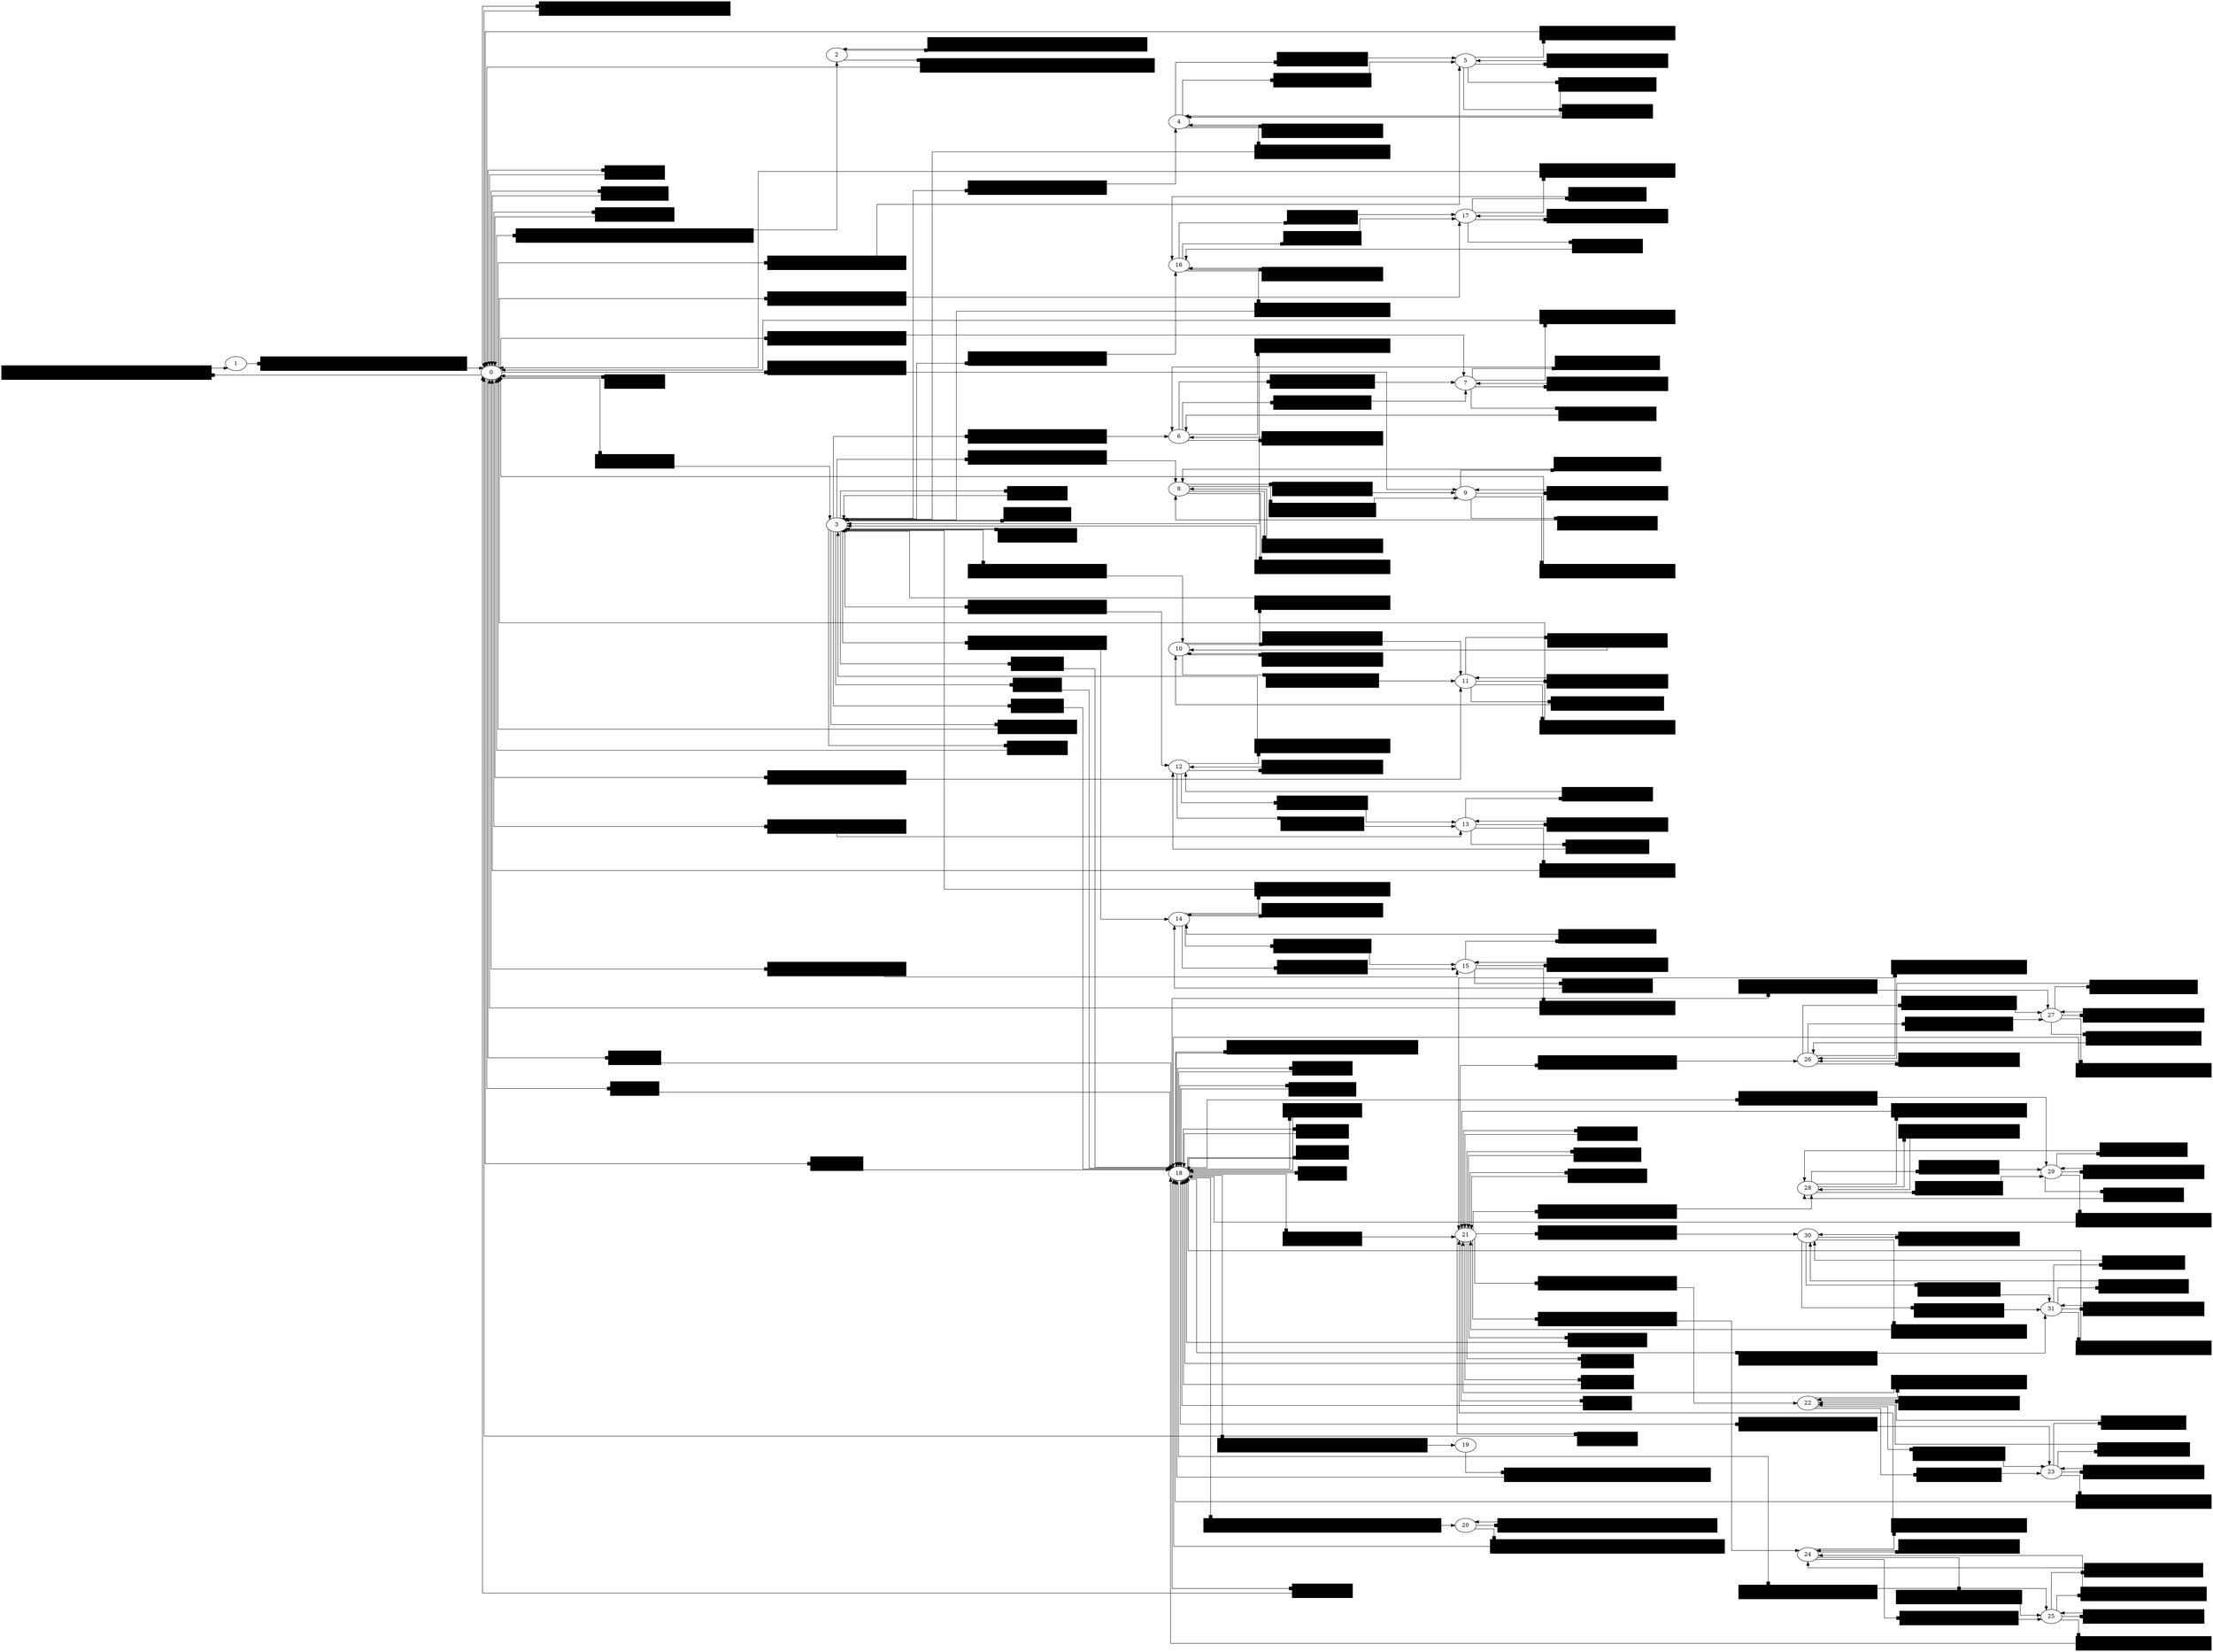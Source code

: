 digraph G {

	rankdir="LR";
	splines=ortho;

	E0 [label="'mouseover' on '#131-125'='svg'][1]/*[name()='g'][1]/*[name()='rect'][1])", shape="box", style="filled", fillcolor="#000000", fontcolor="#000000"];
	0 -> E0 [arrowhead="box"];
	E0 -> 1;

	E1 [label="'click' on '#svgM rect.legendSquare'='svg'][1]/*[name()='rect'][1])", shape="box", style="filled", fillcolor="#000000", fontcolor="#000000"];
	0 -> E1 [arrowhead="box"];
	E1 -> 0;

	E2 [label="'mouseover' on '#svgS g circle.dot'='svg'][1]/*[name()='g'][1]/*[name()='circle'][1])", shape="box", style="filled", fillcolor="#000000", fontcolor="#000000"];
	0 -> E2 [arrowhead="box"];
	E2 -> 2;

	E3 [label="'click' on '#all-only'", shape="box", style="filled", fillcolor="#000000", fontcolor="#000000"];
	0 -> E3 [arrowhead="box"];
	E3 -> 0;

	E4 [label="'change' on '#all-only'", shape="box", style="filled", fillcolor="#000000", fontcolor="#000000"];
	0 -> E4 [arrowhead="box"];
	E4 -> 0;

	E5 [label="'click' on '#list-area input'", shape="box", style="filled", fillcolor="#000000", fontcolor="#000000"];
	0 -> E5 [arrowhead="box"];
	E5 -> 0;

	E6 [label="'click' on '#list-area input'", shape="box", style="filled", fillcolor="#000000", fontcolor="#000000"];
	0 -> E6 [arrowhead="box"];
	E6 -> 3;

	E7 [label="'mouseover' on '#list-area table tbody tr td.atd'", shape="box", style="filled", fillcolor="#000000", fontcolor="#000000"];
	0 -> E7 [arrowhead="box"];
	E7 -> 5;

	E8 [label="'mouseover' on '#list-area table tbody tr td.atd'", shape="box", style="filled", fillcolor="#000000", fontcolor="#000000"];
	0 -> E8 [arrowhead="box"];
	E8 -> 7;

	E9 [label="'mouseover' on '#list-area table tbody tr td.atd'", shape="box", style="filled", fillcolor="#000000", fontcolor="#000000"];
	0 -> E9 [arrowhead="box"];
	E9 -> 9;

	E10 [label="'mouseover' on '#list-area table tbody tr td.atd'", shape="box", style="filled", fillcolor="#000000", fontcolor="#000000"];
	0 -> E10 [arrowhead="box"];
	E10 -> 11;

	E11 [label="'mouseover' on '#list-area table tbody tr td.atd'", shape="box", style="filled", fillcolor="#000000", fontcolor="#000000"];
	0 -> E11 [arrowhead="box"];
	E11 -> 13;

	E12 [label="'mouseover' on '#list-area table tbody tr td.atd'", shape="box", style="filled", fillcolor="#000000", fontcolor="#000000"];
	0 -> E12 [arrowhead="box"];
	E12 -> 15;

	E13 [label="'mouseover' on '#list-area table tbody tr td.atd'", shape="box", style="filled", fillcolor="#000000", fontcolor="#000000"];
	0 -> E13 [arrowhead="box"];
	E13 -> 17;

	E14 [label="'click' on '#cancdis'", shape="box", style="filled", fillcolor="#000000", fontcolor="#000000"];
	0 -> E14 [arrowhead="box"];
	E14 -> 0;

	E15 [label="'click' on '#t5d1'", shape="box", style="filled", fillcolor="#000000", fontcolor="#000000"];
	0 -> E15 [arrowhead="box"];
	E15 -> 18;

	E16 [label="'click' on '#t5d2'", shape="box", style="filled", fillcolor="#000000", fontcolor="#000000"];
	0 -> E16 [arrowhead="box"];
	E16 -> 18;

	E17 [label="'click' on '#t5s'", shape="box", style="filled", fillcolor="#000000", fontcolor="#000000"];
	0 -> E17 [arrowhead="box"];
	E17 -> 18;

	E18 [label="'mouseout' on '#131-125'='svg'][1]/*[name()='g'][1]/*[name()='rect'][1])", shape="box", style="filled", fillcolor="#000000", fontcolor="#000000"];
	1 -> E18 [arrowhead="box"];
	E18 -> 0;

	E19 [label="'mouseout' on '#svgS g circle.dot'='svg'][1]/*[name()='g'][1]/*[name()='circle'][1])", shape="box", style="filled", fillcolor="#000000", fontcolor="#000000"];
	2 -> E19 [arrowhead="box"];
	E19 -> 0;

	E20 [label="'click' on '#svgS g circle.dot'='svg'][1]/*[name()='g'][1]/*[name()='circle'][1])", shape="box", style="filled", fillcolor="#000000", fontcolor="#000000"];
	2 -> E20 [arrowhead="box"];
	E20 -> 2;

	E21 [label="'click' on '#all-only'", shape="box", style="filled", fillcolor="#000000", fontcolor="#000000"];
	3 -> E21 [arrowhead="box"];
	E21 -> 3;

	E22 [label="'change' on '#all-only'", shape="box", style="filled", fillcolor="#000000", fontcolor="#000000"];
	3 -> E22 [arrowhead="box"];
	E22 -> 3;

	E23 [label="'click' on '#list-area input'", shape="box", style="filled", fillcolor="#000000", fontcolor="#000000"];
	3 -> E23 [arrowhead="box"];
	E23 -> 0;

	E24 [label="'click' on '#list-area input'", shape="box", style="filled", fillcolor="#000000", fontcolor="#000000"];
	3 -> E24 [arrowhead="box"];
	E24 -> 3;

	E25 [label="'mouseover' on '#list-area table tbody tr td.atd'", shape="box", style="filled", fillcolor="#000000", fontcolor="#000000"];
	3 -> E25 [arrowhead="box"];
	E25 -> 4;

	E26 [label="'mouseover' on '#list-area table tbody tr td.atd'", shape="box", style="filled", fillcolor="#000000", fontcolor="#000000"];
	3 -> E26 [arrowhead="box"];
	E26 -> 6;

	E27 [label="'mouseover' on '#list-area table tbody tr td.atd'", shape="box", style="filled", fillcolor="#000000", fontcolor="#000000"];
	3 -> E27 [arrowhead="box"];
	E27 -> 8;

	E28 [label="'mouseover' on '#list-area table tbody tr td.atd'", shape="box", style="filled", fillcolor="#000000", fontcolor="#000000"];
	3 -> E28 [arrowhead="box"];
	E28 -> 10;

	E29 [label="'mouseover' on '#list-area table tbody tr td.atd'", shape="box", style="filled", fillcolor="#000000", fontcolor="#000000"];
	3 -> E29 [arrowhead="box"];
	E29 -> 12;

	E30 [label="'mouseover' on '#list-area table tbody tr td.atd'", shape="box", style="filled", fillcolor="#000000", fontcolor="#000000"];
	3 -> E30 [arrowhead="box"];
	E30 -> 14;

	E31 [label="'mouseover' on '#list-area table tbody tr td.atd'", shape="box", style="filled", fillcolor="#000000", fontcolor="#000000"];
	3 -> E31 [arrowhead="box"];
	E31 -> 16;

	E32 [label="'click' on '#cancdis'", shape="box", style="filled", fillcolor="#000000", fontcolor="#000000"];
	3 -> E32 [arrowhead="box"];
	E32 -> 0;

	E33 [label="'click' on '#t5d1'", shape="box", style="filled", fillcolor="#000000", fontcolor="#000000"];
	3 -> E33 [arrowhead="box"];
	E33 -> 18;

	E34 [label="'click' on '#t5d2'", shape="box", style="filled", fillcolor="#000000", fontcolor="#000000"];
	3 -> E34 [arrowhead="box"];
	E34 -> 18;

	E35 [label="'click' on '#t5s'", shape="box", style="filled", fillcolor="#000000", fontcolor="#000000"];
	3 -> E35 [arrowhead="box"];
	E35 -> 18;

	E36 [label="'mouseout' on '#list-area table tbody tr td.atd'", shape="box", style="filled", fillcolor="#000000", fontcolor="#000000"];
	4 -> E36 [arrowhead="box"];
	E36 -> 3;

	E37 [label="'click' on '#list-area table tbody tr td.atd'", shape="box", style="filled", fillcolor="#000000", fontcolor="#000000"];
	4 -> E37 [arrowhead="box"];
	E37 -> 4;

	E38 [label="'click' on '#breast neoplasms '", shape="box", style="filled", fillcolor="#000000", fontcolor="#000000"];
	4 -> E38 [arrowhead="box"];
	E38 -> 5;

	E39 [label="'change' on '#breast neoplasms '", shape="box", style="filled", fillcolor="#000000", fontcolor="#000000"];
	4 -> E39 [arrowhead="box"];
	E39 -> 5;

	E40 [label="'mouseout' on '#list-area table tbody tr td.atd'", shape="box", style="filled", fillcolor="#000000", fontcolor="#000000"];
	5 -> E40 [arrowhead="box"];
	E40 -> 0;

	E41 [label="'click' on '#list-area table tbody tr td.atd'", shape="box", style="filled", fillcolor="#000000", fontcolor="#000000"];
	5 -> E41 [arrowhead="box"];
	E41 -> 5;

	E42 [label="'click' on '#breast neoplasms '", shape="box", style="filled", fillcolor="#000000", fontcolor="#000000"];
	5 -> E42 [arrowhead="box"];
	E42 -> 4;

	E43 [label="'change' on '#breast neoplasms '", shape="box", style="filled", fillcolor="#000000", fontcolor="#000000"];
	5 -> E43 [arrowhead="box"];
	E43 -> 4;

	E44 [label="'mouseout' on '#list-area table tbody tr td.atd'", shape="box", style="filled", fillcolor="#000000", fontcolor="#000000"];
	6 -> E44 [arrowhead="box"];
	E44 -> 3;

	E45 [label="'click' on '#list-area table tbody tr td.atd'", shape="box", style="filled", fillcolor="#000000", fontcolor="#000000"];
	6 -> E45 [arrowhead="box"];
	E45 -> 6;

	E46 [label="'click' on '#carcinoma renal cell '", shape="box", style="filled", fillcolor="#000000", fontcolor="#000000"];
	6 -> E46 [arrowhead="box"];
	E46 -> 7;

	E47 [label="'change' on '#carcinoma renal cell '", shape="box", style="filled", fillcolor="#000000", fontcolor="#000000"];
	6 -> E47 [arrowhead="box"];
	E47 -> 7;

	E48 [label="'mouseout' on '#list-area table tbody tr td.atd'", shape="box", style="filled", fillcolor="#000000", fontcolor="#000000"];
	7 -> E48 [arrowhead="box"];
	E48 -> 0;

	E49 [label="'click' on '#list-area table tbody tr td.atd'", shape="box", style="filled", fillcolor="#000000", fontcolor="#000000"];
	7 -> E49 [arrowhead="box"];
	E49 -> 7;

	E50 [label="'click' on '#carcinoma renal cell '", shape="box", style="filled", fillcolor="#000000", fontcolor="#000000"];
	7 -> E50 [arrowhead="box"];
	E50 -> 6;

	E51 [label="'change' on '#carcinoma renal cell '", shape="box", style="filled", fillcolor="#000000", fontcolor="#000000"];
	7 -> E51 [arrowhead="box"];
	E51 -> 6;

	E52 [label="'mouseout' on '#list-area table tbody tr td.atd'", shape="box", style="filled", fillcolor="#000000", fontcolor="#000000"];
	8 -> E52 [arrowhead="box"];
	E52 -> 3;

	E53 [label="'click' on '#list-area table tbody tr td.atd'", shape="box", style="filled", fillcolor="#000000", fontcolor="#000000"];
	8 -> E53 [arrowhead="box"];
	E53 -> 8;

	E54 [label="'click' on '#colorectal neoplasms '", shape="box", style="filled", fillcolor="#000000", fontcolor="#000000"];
	8 -> E54 [arrowhead="box"];
	E54 -> 9;

	E55 [label="'change' on '#colorectal neoplasms '", shape="box", style="filled", fillcolor="#000000", fontcolor="#000000"];
	8 -> E55 [arrowhead="box"];
	E55 -> 9;

	E56 [label="'mouseout' on '#list-area table tbody tr td.atd'", shape="box", style="filled", fillcolor="#000000", fontcolor="#000000"];
	9 -> E56 [arrowhead="box"];
	E56 -> 0;

	E57 [label="'click' on '#list-area table tbody tr td.atd'", shape="box", style="filled", fillcolor="#000000", fontcolor="#000000"];
	9 -> E57 [arrowhead="box"];
	E57 -> 9;

	E58 [label="'click' on '#colorectal neoplasms '", shape="box", style="filled", fillcolor="#000000", fontcolor="#000000"];
	9 -> E58 [arrowhead="box"];
	E58 -> 8;

	E59 [label="'change' on '#colorectal neoplasms '", shape="box", style="filled", fillcolor="#000000", fontcolor="#000000"];
	9 -> E59 [arrowhead="box"];
	E59 -> 8;

	E60 [label="'mouseout' on '#list-area table tbody tr td.atd'", shape="box", style="filled", fillcolor="#000000", fontcolor="#000000"];
	10 -> E60 [arrowhead="box"];
	E60 -> 3;

	E61 [label="'click' on '#list-area table tbody tr td.atd'", shape="box", style="filled", fillcolor="#000000", fontcolor="#000000"];
	10 -> E61 [arrowhead="box"];
	E61 -> 10;

	E62 [label="'click' on '#head and neck neoplasms '", shape="box", style="filled", fillcolor="#000000", fontcolor="#000000"];
	10 -> E62 [arrowhead="box"];
	E62 -> 11;

	E63 [label="'change' on '#head and neck neoplasms '", shape="box", style="filled", fillcolor="#000000", fontcolor="#000000"];
	10 -> E63 [arrowhead="box"];
	E63 -> 11;

	E64 [label="'mouseout' on '#list-area table tbody tr td.atd'", shape="box", style="filled", fillcolor="#000000", fontcolor="#000000"];
	11 -> E64 [arrowhead="box"];
	E64 -> 0;

	E65 [label="'click' on '#list-area table tbody tr td.atd'", shape="box", style="filled", fillcolor="#000000", fontcolor="#000000"];
	11 -> E65 [arrowhead="box"];
	E65 -> 11;

	E66 [label="'click' on '#head and neck neoplasms '", shape="box", style="filled", fillcolor="#000000", fontcolor="#000000"];
	11 -> E66 [arrowhead="box"];
	E66 -> 10;

	E67 [label="'change' on '#head and neck neoplasms '", shape="box", style="filled", fillcolor="#000000", fontcolor="#000000"];
	11 -> E67 [arrowhead="box"];
	E67 -> 10;

	E68 [label="'mouseout' on '#list-area table tbody tr td.atd'", shape="box", style="filled", fillcolor="#000000", fontcolor="#000000"];
	12 -> E68 [arrowhead="box"];
	E68 -> 3;

	E69 [label="'click' on '#list-area table tbody tr td.atd'", shape="box", style="filled", fillcolor="#000000", fontcolor="#000000"];
	12 -> E69 [arrowhead="box"];
	E69 -> 12;

	E70 [label="'click' on '#leukemia b-cell '", shape="box", style="filled", fillcolor="#000000", fontcolor="#000000"];
	12 -> E70 [arrowhead="box"];
	E70 -> 13;

	E71 [label="'change' on '#leukemia b-cell '", shape="box", style="filled", fillcolor="#000000", fontcolor="#000000"];
	12 -> E71 [arrowhead="box"];
	E71 -> 13;

	E72 [label="'mouseout' on '#list-area table tbody tr td.atd'", shape="box", style="filled", fillcolor="#000000", fontcolor="#000000"];
	13 -> E72 [arrowhead="box"];
	E72 -> 0;

	E73 [label="'click' on '#list-area table tbody tr td.atd'", shape="box", style="filled", fillcolor="#000000", fontcolor="#000000"];
	13 -> E73 [arrowhead="box"];
	E73 -> 13;

	E74 [label="'click' on '#leukemia b-cell '", shape="box", style="filled", fillcolor="#000000", fontcolor="#000000"];
	13 -> E74 [arrowhead="box"];
	E74 -> 12;

	E75 [label="'change' on '#leukemia b-cell '", shape="box", style="filled", fillcolor="#000000", fontcolor="#000000"];
	13 -> E75 [arrowhead="box"];
	E75 -> 12;

	E76 [label="'mouseout' on '#list-area table tbody tr td.atd'", shape="box", style="filled", fillcolor="#000000", fontcolor="#000000"];
	14 -> E76 [arrowhead="box"];
	E76 -> 3;

	E77 [label="'click' on '#list-area table tbody tr td.atd'", shape="box", style="filled", fillcolor="#000000", fontcolor="#000000"];
	14 -> E77 [arrowhead="box"];
	E77 -> 14;

	E78 [label="'click' on '#leukemia myeloid '", shape="box", style="filled", fillcolor="#000000", fontcolor="#000000"];
	14 -> E78 [arrowhead="box"];
	E78 -> 15;

	E79 [label="'change' on '#leukemia myeloid '", shape="box", style="filled", fillcolor="#000000", fontcolor="#000000"];
	14 -> E79 [arrowhead="box"];
	E79 -> 15;

	E80 [label="'mouseout' on '#list-area table tbody tr td.atd'", shape="box", style="filled", fillcolor="#000000", fontcolor="#000000"];
	15 -> E80 [arrowhead="box"];
	E80 -> 0;

	E81 [label="'click' on '#list-area table tbody tr td.atd'", shape="box", style="filled", fillcolor="#000000", fontcolor="#000000"];
	15 -> E81 [arrowhead="box"];
	E81 -> 15;

	E82 [label="'click' on '#leukemia myeloid '", shape="box", style="filled", fillcolor="#000000", fontcolor="#000000"];
	15 -> E82 [arrowhead="box"];
	E82 -> 14;

	E83 [label="'change' on '#leukemia myeloid '", shape="box", style="filled", fillcolor="#000000", fontcolor="#000000"];
	15 -> E83 [arrowhead="box"];
	E83 -> 14;

	E84 [label="'mouseout' on '#list-area table tbody tr td.atd'", shape="box", style="filled", fillcolor="#000000", fontcolor="#000000"];
	16 -> E84 [arrowhead="box"];
	E84 -> 3;

	E85 [label="'click' on '#list-area table tbody tr td.atd'", shape="box", style="filled", fillcolor="#000000", fontcolor="#000000"];
	16 -> E85 [arrowhead="box"];
	E85 -> 16;

	E86 [label="'click' on '#lymphoma '", shape="box", style="filled", fillcolor="#000000", fontcolor="#000000"];
	16 -> E86 [arrowhead="box"];
	E86 -> 17;

	E87 [label="'change' on '#lymphoma '", shape="box", style="filled", fillcolor="#000000", fontcolor="#000000"];
	16 -> E87 [arrowhead="box"];
	E87 -> 17;

	E88 [label="'mouseout' on '#list-area table tbody tr td.atd'", shape="box", style="filled", fillcolor="#000000", fontcolor="#000000"];
	17 -> E88 [arrowhead="box"];
	E88 -> 0;

	E89 [label="'click' on '#list-area table tbody tr td.atd'", shape="box", style="filled", fillcolor="#000000", fontcolor="#000000"];
	17 -> E89 [arrowhead="box"];
	E89 -> 17;

	E90 [label="'click' on '#lymphoma '", shape="box", style="filled", fillcolor="#000000", fontcolor="#000000"];
	17 -> E90 [arrowhead="box"];
	E90 -> 16;

	E91 [label="'change' on '#lymphoma '", shape="box", style="filled", fillcolor="#000000", fontcolor="#000000"];
	17 -> E91 [arrowhead="box"];
	E91 -> 16;

	E92 [label="'mouseover' on '#718-629'='svg'][1]/*[name()='g'][1]/*[name()='rect'][1])", shape="box", style="filled", fillcolor="#000000", fontcolor="#000000"];
	18 -> E92 [arrowhead="box"];
	E92 -> 19;

	E93 [label="'click' on '#svgM rect.legendSquare'='svg'][1]/*[name()='rect'][1])", shape="box", style="filled", fillcolor="#000000", fontcolor="#000000"];
	18 -> E93 [arrowhead="box"];
	E93 -> 18;

	E94 [label="'mouseover' on '#svgS g circle.dot'='svg'][1]/*[name()='g'][1]/*[name()='circle'][1])", shape="box", style="filled", fillcolor="#000000", fontcolor="#000000"];
	18 -> E94 [arrowhead="box"];
	E94 -> 20;

	E95 [label="'click' on '#all-only'", shape="box", style="filled", fillcolor="#000000", fontcolor="#000000"];
	18 -> E95 [arrowhead="box"];
	E95 -> 18;

	E96 [label="'change' on '#all-only'", shape="box", style="filled", fillcolor="#000000", fontcolor="#000000"];
	18 -> E96 [arrowhead="box"];
	E96 -> 18;

	E97 [label="'click' on '#list-area input'", shape="box", style="filled", fillcolor="#000000", fontcolor="#000000"];
	18 -> E97 [arrowhead="box"];
	E97 -> 18;

	E98 [label="'click' on '#list-area input'", shape="box", style="filled", fillcolor="#000000", fontcolor="#000000"];
	18 -> E98 [arrowhead="box"];
	E98 -> 21;

	E99 [label="'mouseover' on '#list-area table tbody tr td.atd'", shape="box", style="filled", fillcolor="#000000", fontcolor="#000000"];
	18 -> E99 [arrowhead="box"];
	E99 -> 23;

	E100 [label="'mouseover' on '#list-area table tbody tr td.atd'", shape="box", style="filled", fillcolor="#000000", fontcolor="#000000"];
	18 -> E100 [arrowhead="box"];
	E100 -> 25;

	E101 [label="'mouseover' on '#list-area table tbody tr td.atd'", shape="box", style="filled", fillcolor="#000000", fontcolor="#000000"];
	18 -> E101 [arrowhead="box"];
	E101 -> 27;

	E102 [label="'mouseover' on '#list-area table tbody tr td.atd'", shape="box", style="filled", fillcolor="#000000", fontcolor="#000000"];
	18 -> E102 [arrowhead="box"];
	E102 -> 29;

	E103 [label="'mouseover' on '#list-area table tbody tr td.atd'", shape="box", style="filled", fillcolor="#000000", fontcolor="#000000"];
	18 -> E103 [arrowhead="box"];
	E103 -> 31;

	E104 [label="'click' on '#cancdis'", shape="box", style="filled", fillcolor="#000000", fontcolor="#000000"];
	18 -> E104 [arrowhead="box"];
	E104 -> 0;

	E105 [label="'click' on '#t5d1'", shape="box", style="filled", fillcolor="#000000", fontcolor="#000000"];
	18 -> E105 [arrowhead="box"];
	E105 -> 18;

	E106 [label="'click' on '#t5d2'", shape="box", style="filled", fillcolor="#000000", fontcolor="#000000"];
	18 -> E106 [arrowhead="box"];
	E106 -> 18;

	E107 [label="'click' on '#t5s'", shape="box", style="filled", fillcolor="#000000", fontcolor="#000000"];
	18 -> E107 [arrowhead="box"];
	E107 -> 18;

	E108 [label="'mouseout' on '#718-629'='svg'][1]/*[name()='g'][1]/*[name()='rect'][1])", shape="box", style="filled", fillcolor="#000000", fontcolor="#000000"];
	19 -> E108 [arrowhead="box"];
	E108 -> 18;

	E109 [label="'mouseout' on '#svgS g circle.dot'='svg'][1]/*[name()='g'][1]/*[name()='circle'][1])", shape="box", style="filled", fillcolor="#000000", fontcolor="#000000"];
	20 -> E109 [arrowhead="box"];
	E109 -> 18;

	E110 [label="'click' on '#svgS g circle.dot'='svg'][1]/*[name()='g'][1]/*[name()='circle'][1])", shape="box", style="filled", fillcolor="#000000", fontcolor="#000000"];
	20 -> E110 [arrowhead="box"];
	E110 -> 20;

	E111 [label="'click' on '#all-only'", shape="box", style="filled", fillcolor="#000000", fontcolor="#000000"];
	21 -> E111 [arrowhead="box"];
	E111 -> 21;

	E112 [label="'change' on '#all-only'", shape="box", style="filled", fillcolor="#000000", fontcolor="#000000"];
	21 -> E112 [arrowhead="box"];
	E112 -> 21;

	E113 [label="'click' on '#list-area input'", shape="box", style="filled", fillcolor="#000000", fontcolor="#000000"];
	21 -> E113 [arrowhead="box"];
	E113 -> 18;

	E114 [label="'click' on '#list-area input'", shape="box", style="filled", fillcolor="#000000", fontcolor="#000000"];
	21 -> E114 [arrowhead="box"];
	E114 -> 21;

	E115 [label="'mouseover' on '#list-area table tbody tr td.atd'", shape="box", style="filled", fillcolor="#000000", fontcolor="#000000"];
	21 -> E115 [arrowhead="box"];
	E115 -> 22;

	E116 [label="'mouseover' on '#list-area table tbody tr td.atd'", shape="box", style="filled", fillcolor="#000000", fontcolor="#000000"];
	21 -> E116 [arrowhead="box"];
	E116 -> 24;

	E117 [label="'mouseover' on '#list-area table tbody tr td.atd'", shape="box", style="filled", fillcolor="#000000", fontcolor="#000000"];
	21 -> E117 [arrowhead="box"];
	E117 -> 26;

	E118 [label="'mouseover' on '#list-area table tbody tr td.atd'", shape="box", style="filled", fillcolor="#000000", fontcolor="#000000"];
	21 -> E118 [arrowhead="box"];
	E118 -> 28;

	E119 [label="'mouseover' on '#list-area table tbody tr td.atd'", shape="box", style="filled", fillcolor="#000000", fontcolor="#000000"];
	21 -> E119 [arrowhead="box"];
	E119 -> 30;

	E120 [label="'click' on '#cancdis'", shape="box", style="filled", fillcolor="#000000", fontcolor="#000000"];
	21 -> E120 [arrowhead="box"];
	E120 -> 0;

	E121 [label="'click' on '#t5d1'", shape="box", style="filled", fillcolor="#000000", fontcolor="#000000"];
	21 -> E121 [arrowhead="box"];
	E121 -> 18;

	E122 [label="'click' on '#t5d2'", shape="box", style="filled", fillcolor="#000000", fontcolor="#000000"];
	21 -> E122 [arrowhead="box"];
	E122 -> 18;

	E123 [label="'click' on '#t5s'", shape="box", style="filled", fillcolor="#000000", fontcolor="#000000"];
	21 -> E123 [arrowhead="box"];
	E123 -> 18;

	E124 [label="'mouseout' on '#list-area table tbody tr td.atd'", shape="box", style="filled", fillcolor="#000000", fontcolor="#000000"];
	22 -> E124 [arrowhead="box"];
	E124 -> 21;

	E125 [label="'click' on '#list-area table tbody tr td.atd'", shape="box", style="filled", fillcolor="#000000", fontcolor="#000000"];
	22 -> E125 [arrowhead="box"];
	E125 -> 22;

	E126 [label="'click' on '#anemia aplastic '", shape="box", style="filled", fillcolor="#000000", fontcolor="#000000"];
	22 -> E126 [arrowhead="box"];
	E126 -> 23;

	E127 [label="'change' on '#anemia aplastic '", shape="box", style="filled", fillcolor="#000000", fontcolor="#000000"];
	22 -> E127 [arrowhead="box"];
	E127 -> 23;

	E128 [label="'mouseout' on '#list-area table tbody tr td.atd'", shape="box", style="filled", fillcolor="#000000", fontcolor="#000000"];
	23 -> E128 [arrowhead="box"];
	E128 -> 18;

	E129 [label="'click' on '#list-area table tbody tr td.atd'", shape="box", style="filled", fillcolor="#000000", fontcolor="#000000"];
	23 -> E129 [arrowhead="box"];
	E129 -> 23;

	E130 [label="'click' on '#anemia aplastic '", shape="box", style="filled", fillcolor="#000000", fontcolor="#000000"];
	23 -> E130 [arrowhead="box"];
	E130 -> 22;

	E131 [label="'change' on '#anemia aplastic '", shape="box", style="filled", fillcolor="#000000", fontcolor="#000000"];
	23 -> E131 [arrowhead="box"];
	E131 -> 22;

	E132 [label="'mouseout' on '#list-area table tbody tr td.atd'", shape="box", style="filled", fillcolor="#000000", fontcolor="#000000"];
	24 -> E132 [arrowhead="box"];
	E132 -> 21;

	E133 [label="'click' on '#list-area table tbody tr td.atd'", shape="box", style="filled", fillcolor="#000000", fontcolor="#000000"];
	24 -> E133 [arrowhead="box"];
	E133 -> 24;

	E134 [label="'click' on '#blood coagulation disorders '", shape="box", style="filled", fillcolor="#000000", fontcolor="#000000"];
	24 -> E134 [arrowhead="box"];
	E134 -> 25;

	E135 [label="'change' on '#blood coagulation disorders '", shape="box", style="filled", fillcolor="#000000", fontcolor="#000000"];
	24 -> E135 [arrowhead="box"];
	E135 -> 25;

	E136 [label="'mouseout' on '#list-area table tbody tr td.atd'", shape="box", style="filled", fillcolor="#000000", fontcolor="#000000"];
	25 -> E136 [arrowhead="box"];
	E136 -> 18;

	E137 [label="'click' on '#list-area table tbody tr td.atd'", shape="box", style="filled", fillcolor="#000000", fontcolor="#000000"];
	25 -> E137 [arrowhead="box"];
	E137 -> 25;

	E138 [label="'click' on '#blood coagulation disorders '", shape="box", style="filled", fillcolor="#000000", fontcolor="#000000"];
	25 -> E138 [arrowhead="box"];
	E138 -> 24;

	E139 [label="'change' on '#blood coagulation disorders '", shape="box", style="filled", fillcolor="#000000", fontcolor="#000000"];
	25 -> E139 [arrowhead="box"];
	E139 -> 24;

	E140 [label="'mouseout' on '#list-area table tbody tr td.atd'", shape="box", style="filled", fillcolor="#000000", fontcolor="#000000"];
	26 -> E140 [arrowhead="box"];
	E140 -> 21;

	E141 [label="'click' on '#list-area table tbody tr td.atd'", shape="box", style="filled", fillcolor="#000000", fontcolor="#000000"];
	26 -> E141 [arrowhead="box"];
	E141 -> 26;

	E142 [label="'click' on '#blood platelet disorders '", shape="box", style="filled", fillcolor="#000000", fontcolor="#000000"];
	26 -> E142 [arrowhead="box"];
	E142 -> 27;

	E143 [label="'change' on '#blood platelet disorders '", shape="box", style="filled", fillcolor="#000000", fontcolor="#000000"];
	26 -> E143 [arrowhead="box"];
	E143 -> 27;

	E144 [label="'mouseout' on '#list-area table tbody tr td.atd'", shape="box", style="filled", fillcolor="#000000", fontcolor="#000000"];
	27 -> E144 [arrowhead="box"];
	E144 -> 18;

	E145 [label="'click' on '#list-area table tbody tr td.atd'", shape="box", style="filled", fillcolor="#000000", fontcolor="#000000"];
	27 -> E145 [arrowhead="box"];
	E145 -> 27;

	E146 [label="'click' on '#blood platelet disorders '", shape="box", style="filled", fillcolor="#000000", fontcolor="#000000"];
	27 -> E146 [arrowhead="box"];
	E146 -> 26;

	E147 [label="'change' on '#blood platelet disorders '", shape="box", style="filled", fillcolor="#000000", fontcolor="#000000"];
	27 -> E147 [arrowhead="box"];
	E147 -> 26;

	E148 [label="'mouseout' on '#list-area table tbody tr td.atd'", shape="box", style="filled", fillcolor="#000000", fontcolor="#000000"];
	28 -> E148 [arrowhead="box"];
	E148 -> 21;

	E149 [label="'click' on '#list-area table tbody tr td.atd'", shape="box", style="filled", fillcolor="#000000", fontcolor="#000000"];
	28 -> E149 [arrowhead="box"];
	E149 -> 28;

	E150 [label="'click' on '#exophthalmos '", shape="box", style="filled", fillcolor="#000000", fontcolor="#000000"];
	28 -> E150 [arrowhead="box"];
	E150 -> 29;

	E151 [label="'change' on '#exophthalmos '", shape="box", style="filled", fillcolor="#000000", fontcolor="#000000"];
	28 -> E151 [arrowhead="box"];
	E151 -> 29;

	E152 [label="'mouseout' on '#list-area table tbody tr td.atd'", shape="box", style="filled", fillcolor="#000000", fontcolor="#000000"];
	29 -> E152 [arrowhead="box"];
	E152 -> 18;

	E153 [label="'click' on '#list-area table tbody tr td.atd'", shape="box", style="filled", fillcolor="#000000", fontcolor="#000000"];
	29 -> E153 [arrowhead="box"];
	E153 -> 29;

	E154 [label="'click' on '#exophthalmos '", shape="box", style="filled", fillcolor="#000000", fontcolor="#000000"];
	29 -> E154 [arrowhead="box"];
	E154 -> 28;

	E155 [label="'change' on '#exophthalmos '", shape="box", style="filled", fillcolor="#000000", fontcolor="#000000"];
	29 -> E155 [arrowhead="box"];
	E155 -> 28;

	E156 [label="'mouseout' on '#list-area table tbody tr td.atd'", shape="box", style="filled", fillcolor="#000000", fontcolor="#000000"];
	30 -> E156 [arrowhead="box"];
	E156 -> 21;

	E157 [label="'click' on '#list-area table tbody tr td.atd'", shape="box", style="filled", fillcolor="#000000", fontcolor="#000000"];
	30 -> E157 [arrowhead="box"];
	E157 -> 30;

	E158 [label="'click' on '#graves disease '", shape="box", style="filled", fillcolor="#000000", fontcolor="#000000"];
	30 -> E158 [arrowhead="box"];
	E158 -> 31;

	E159 [label="'change' on '#graves disease '", shape="box", style="filled", fillcolor="#000000", fontcolor="#000000"];
	30 -> E159 [arrowhead="box"];
	E159 -> 31;

	E160 [label="'mouseout' on '#list-area table tbody tr td.atd'", shape="box", style="filled", fillcolor="#000000", fontcolor="#000000"];
	31 -> E160 [arrowhead="box"];
	E160 -> 18;

	E161 [label="'click' on '#list-area table tbody tr td.atd'", shape="box", style="filled", fillcolor="#000000", fontcolor="#000000"];
	31 -> E161 [arrowhead="box"];
	E161 -> 31;

	E162 [label="'click' on '#graves disease '", shape="box", style="filled", fillcolor="#000000", fontcolor="#000000"];
	31 -> E162 [arrowhead="box"];
	E162 -> 30;

	E163 [label="'change' on '#graves disease '", shape="box", style="filled", fillcolor="#000000", fontcolor="#000000"];
	31 -> E163 [arrowhead="box"];
	E163 -> 30;

}